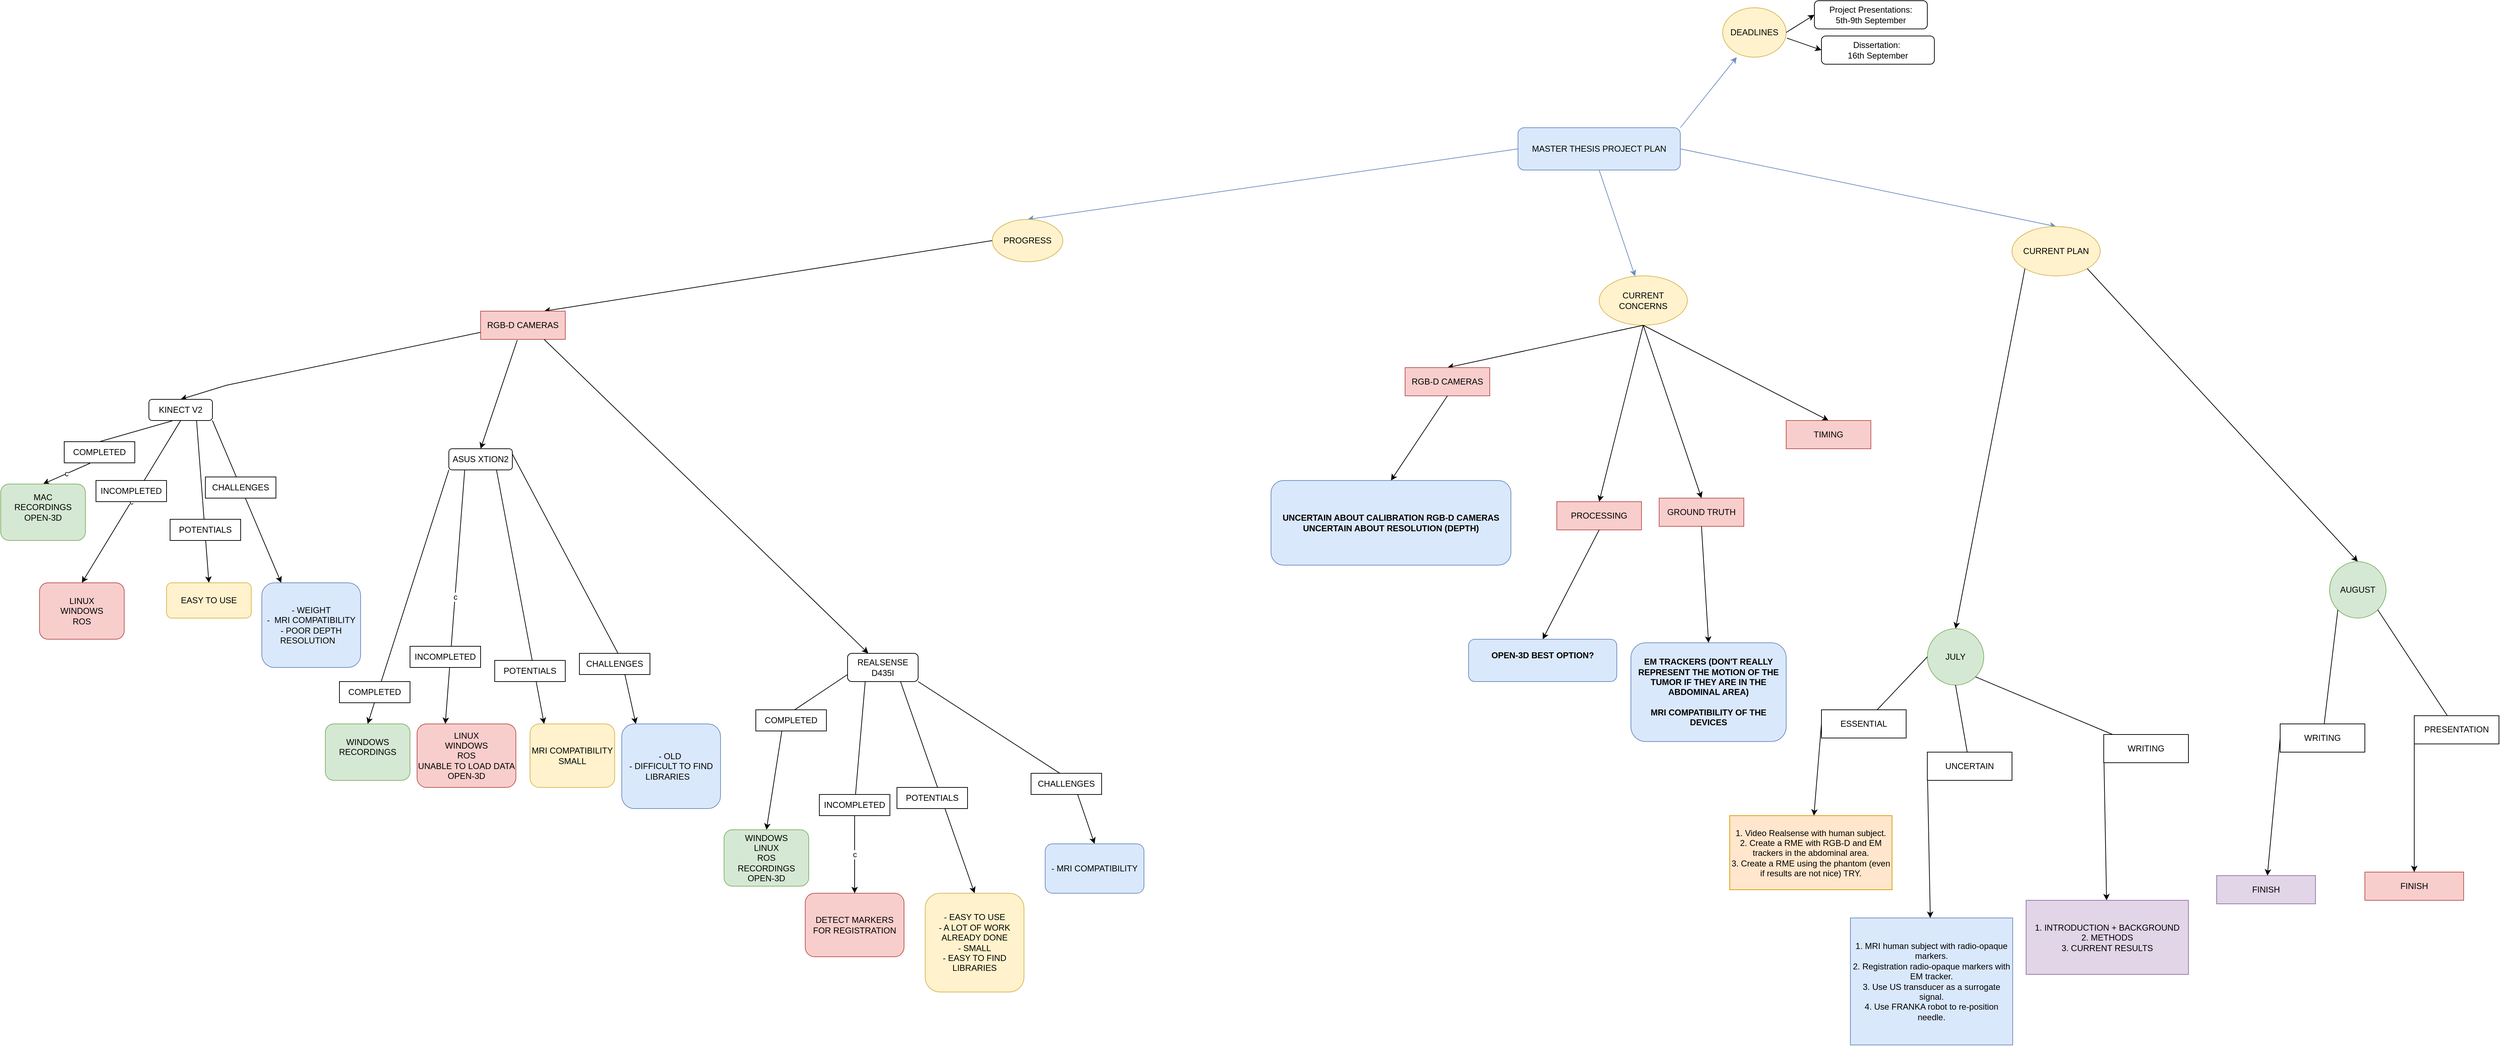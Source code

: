 <mxfile version="20.0.3" type="github">
  <diagram id="NCBCqhnwfKcaChnLQBFx" name="Page-1">
    <mxGraphModel dx="4516" dy="1242" grid="1" gridSize="10" guides="1" tooltips="1" connect="1" arrows="1" fold="1" page="1" pageScale="1" pageWidth="850" pageHeight="1100" math="0" shadow="0">
      <root>
        <mxCell id="0" />
        <mxCell id="1" parent="0" />
        <mxCell id="IZ_zaxyvElUjHVXCHyB7-1" value="MASTER THESIS PROJECT PLAN" style="rounded=1;whiteSpace=wrap;html=1;fillColor=#dae8fc;strokeColor=#6c8ebf;" parent="1" vertex="1">
          <mxGeometry x="250" y="190" width="230" height="60" as="geometry" />
        </mxCell>
        <mxCell id="IZ_zaxyvElUjHVXCHyB7-2" value="" style="endArrow=classic;html=1;rounded=0;fillColor=#dae8fc;strokeColor=#6c8ebf;" parent="1" edge="1">
          <mxGeometry width="50" height="50" relative="1" as="geometry">
            <mxPoint x="480" y="190" as="sourcePoint" />
            <mxPoint x="560" y="90" as="targetPoint" />
          </mxGeometry>
        </mxCell>
        <mxCell id="IZ_zaxyvElUjHVXCHyB7-4" value="DEADLINES" style="ellipse;whiteSpace=wrap;html=1;fillColor=#fff2cc;strokeColor=#d6b656;" parent="1" vertex="1">
          <mxGeometry x="540" y="20" width="90" height="70" as="geometry" />
        </mxCell>
        <mxCell id="IZ_zaxyvElUjHVXCHyB7-5" value="Project Presentations:&lt;br&gt;5th-9th September" style="rounded=1;whiteSpace=wrap;html=1;" parent="1" vertex="1">
          <mxGeometry x="670" y="10" width="160" height="40" as="geometry" />
        </mxCell>
        <mxCell id="IZ_zaxyvElUjHVXCHyB7-6" value="" style="endArrow=classic;html=1;rounded=0;exitX=1;exitY=0.5;exitDx=0;exitDy=0;entryX=0;entryY=0.5;entryDx=0;entryDy=0;" parent="1" source="IZ_zaxyvElUjHVXCHyB7-4" target="IZ_zaxyvElUjHVXCHyB7-5" edge="1">
          <mxGeometry width="50" height="50" relative="1" as="geometry">
            <mxPoint x="440" y="110" as="sourcePoint" />
            <mxPoint x="510" y="110" as="targetPoint" />
            <Array as="points" />
          </mxGeometry>
        </mxCell>
        <mxCell id="IZ_zaxyvElUjHVXCHyB7-7" value="" style="endArrow=classic;html=1;rounded=0;exitX=1.011;exitY=0.614;exitDx=0;exitDy=0;exitPerimeter=0;" parent="1" source="IZ_zaxyvElUjHVXCHyB7-4" edge="1">
          <mxGeometry width="50" height="50" relative="1" as="geometry">
            <mxPoint x="640" y="65" as="sourcePoint" />
            <mxPoint x="680" y="80" as="targetPoint" />
            <Array as="points" />
          </mxGeometry>
        </mxCell>
        <mxCell id="IZ_zaxyvElUjHVXCHyB7-8" value="Dissertation:&amp;nbsp;&lt;br&gt;16th September" style="rounded=1;whiteSpace=wrap;html=1;" parent="1" vertex="1">
          <mxGeometry x="680" y="60" width="160" height="40" as="geometry" />
        </mxCell>
        <mxCell id="IZ_zaxyvElUjHVXCHyB7-9" value="" style="endArrow=classic;html=1;rounded=0;fillColor=#dae8fc;strokeColor=#6c8ebf;exitX=0;exitY=0.5;exitDx=0;exitDy=0;entryX=0.5;entryY=0;entryDx=0;entryDy=0;" parent="1" source="IZ_zaxyvElUjHVXCHyB7-1" target="IZ_zaxyvElUjHVXCHyB7-10" edge="1">
          <mxGeometry width="50" height="50" relative="1" as="geometry">
            <mxPoint x="490" y="200" as="sourcePoint" />
            <mxPoint x="130" y="300" as="targetPoint" />
          </mxGeometry>
        </mxCell>
        <mxCell id="IZ_zaxyvElUjHVXCHyB7-10" value="PROGRESS" style="ellipse;whiteSpace=wrap;html=1;fillColor=#fff2cc;strokeColor=#d6b656;" parent="1" vertex="1">
          <mxGeometry x="-495" y="320" width="100" height="60" as="geometry" />
        </mxCell>
        <mxCell id="IZ_zaxyvElUjHVXCHyB7-11" value="" style="endArrow=classic;html=1;rounded=0;exitX=0;exitY=0.5;exitDx=0;exitDy=0;entryX=0.75;entryY=0;entryDx=0;entryDy=0;" parent="1" source="IZ_zaxyvElUjHVXCHyB7-10" target="IZ_zaxyvElUjHVXCHyB7-16" edge="1">
          <mxGeometry width="50" height="50" relative="1" as="geometry">
            <mxPoint x="-405" y="390" as="sourcePoint" />
            <mxPoint x="-455" y="420" as="targetPoint" />
          </mxGeometry>
        </mxCell>
        <mxCell id="IZ_zaxyvElUjHVXCHyB7-16" value="RGB-D CAMERAS" style="rounded=0;whiteSpace=wrap;html=1;fillColor=#f8cecc;strokeColor=#b85450;" parent="1" vertex="1">
          <mxGeometry x="-1220" y="450" width="120" height="40" as="geometry" />
        </mxCell>
        <mxCell id="IZ_zaxyvElUjHVXCHyB7-17" value="" style="endArrow=classic;html=1;rounded=0;exitX=0;exitY=0.75;exitDx=0;exitDy=0;entryX=0.5;entryY=0;entryDx=0;entryDy=0;exitPerimeter=0;" parent="1" source="IZ_zaxyvElUjHVXCHyB7-16" target="IZ_zaxyvElUjHVXCHyB7-18" edge="1">
          <mxGeometry width="50" height="50" relative="1" as="geometry">
            <mxPoint x="-1220" y="477.5" as="sourcePoint" />
            <mxPoint x="-1395" y="552.5" as="targetPoint" />
            <Array as="points">
              <mxPoint x="-1580" y="555" />
            </Array>
          </mxGeometry>
        </mxCell>
        <mxCell id="IZ_zaxyvElUjHVXCHyB7-18" value="KINECT V2" style="rounded=1;whiteSpace=wrap;html=1;" parent="1" vertex="1">
          <mxGeometry x="-1690" y="575" width="90" height="30" as="geometry" />
        </mxCell>
        <mxCell id="IZ_zaxyvElUjHVXCHyB7-19" value="" style="endArrow=classic;html=1;rounded=0;exitX=0.433;exitY=1.025;exitDx=0;exitDy=0;exitPerimeter=0;entryX=0.5;entryY=0;entryDx=0;entryDy=0;" parent="1" source="IZ_zaxyvElUjHVXCHyB7-16" target="IZ_zaxyvElUjHVXCHyB7-21" edge="1">
          <mxGeometry width="50" height="50" relative="1" as="geometry">
            <mxPoint x="-1180" y="505" as="sourcePoint" />
            <mxPoint x="-1170" y="605" as="targetPoint" />
          </mxGeometry>
        </mxCell>
        <mxCell id="IZ_zaxyvElUjHVXCHyB7-21" value="ASUS XTION2" style="rounded=1;whiteSpace=wrap;html=1;" parent="1" vertex="1">
          <mxGeometry x="-1265" y="645" width="90" height="30" as="geometry" />
        </mxCell>
        <mxCell id="IZ_zaxyvElUjHVXCHyB7-22" value="" style="endArrow=classic;html=1;rounded=0;exitX=0.75;exitY=1;exitDx=0;exitDy=0;" parent="1" source="IZ_zaxyvElUjHVXCHyB7-16" target="IZ_zaxyvElUjHVXCHyB7-23" edge="1">
          <mxGeometry width="50" height="50" relative="1" as="geometry">
            <mxPoint x="-1040" y="505" as="sourcePoint" />
            <mxPoint x="-1040" y="605" as="targetPoint" />
          </mxGeometry>
        </mxCell>
        <mxCell id="IZ_zaxyvElUjHVXCHyB7-23" value="REALSENSE&lt;br&gt;D435I" style="rounded=1;whiteSpace=wrap;html=1;" parent="1" vertex="1">
          <mxGeometry x="-700" y="935" width="100" height="40" as="geometry" />
        </mxCell>
        <mxCell id="IZ_zaxyvElUjHVXCHyB7-24" value="c" style="endArrow=classic;html=1;rounded=0;exitX=0.367;exitY=1.017;exitDx=0;exitDy=0;exitPerimeter=0;entryX=0.5;entryY=0;entryDx=0;entryDy=0;startArrow=none;" parent="1" source="IZ_zaxyvElUjHVXCHyB7-36" target="IZ_zaxyvElUjHVXCHyB7-25" edge="1">
          <mxGeometry width="50" height="50" relative="1" as="geometry">
            <mxPoint x="-320" y="570" as="sourcePoint" />
            <mxPoint x="-320" y="630" as="targetPoint" />
          </mxGeometry>
        </mxCell>
        <mxCell id="IZ_zaxyvElUjHVXCHyB7-25" value="MAC&lt;br&gt;RECORDINGS&lt;br&gt;OPEN-3D&lt;br&gt;&amp;nbsp;" style="rounded=1;whiteSpace=wrap;html=1;align=center;fillColor=#d5e8d4;strokeColor=#82b366;" parent="1" vertex="1">
          <mxGeometry x="-1900" y="695" width="120" height="80" as="geometry" />
        </mxCell>
        <mxCell id="IZ_zaxyvElUjHVXCHyB7-27" value="" style="endArrow=classic;html=1;rounded=0;exitX=0;exitY=1;exitDx=0;exitDy=0;entryX=0.5;entryY=0;entryDx=0;entryDy=0;" parent="1" source="IZ_zaxyvElUjHVXCHyB7-21" target="IZ_zaxyvElUjHVXCHyB7-28" edge="1">
          <mxGeometry width="50" height="50" relative="1" as="geometry">
            <mxPoint x="-1250" y="720" as="sourcePoint" />
            <mxPoint x="-1250" y="780" as="targetPoint" />
          </mxGeometry>
        </mxCell>
        <mxCell id="IZ_zaxyvElUjHVXCHyB7-28" value="WINDOWS&lt;br&gt;RECORDINGS&lt;br&gt;&amp;nbsp;" style="rounded=1;whiteSpace=wrap;html=1;align=center;fillColor=#d5e8d4;strokeColor=#82b366;" parent="1" vertex="1">
          <mxGeometry x="-1440" y="1035" width="120" height="80" as="geometry" />
        </mxCell>
        <mxCell id="IZ_zaxyvElUjHVXCHyB7-31" value="WINDOWS&lt;br&gt;LINUX&lt;br&gt;ROS&lt;br&gt;RECORDINGS&lt;br&gt;OPEN-3D" style="rounded=1;whiteSpace=wrap;html=1;align=center;fillColor=#d5e8d4;strokeColor=#82b366;" parent="1" vertex="1">
          <mxGeometry x="-875" y="1185" width="120" height="80" as="geometry" />
        </mxCell>
        <mxCell id="IZ_zaxyvElUjHVXCHyB7-32" value="" style="endArrow=classic;html=1;rounded=0;exitX=0;exitY=0.75;exitDx=0;exitDy=0;entryX=0.5;entryY=0;entryDx=0;entryDy=0;" parent="1" source="IZ_zaxyvElUjHVXCHyB7-23" target="IZ_zaxyvElUjHVXCHyB7-31" edge="1">
          <mxGeometry width="50" height="50" relative="1" as="geometry">
            <mxPoint x="-720" y="975" as="sourcePoint" />
            <mxPoint x="-720" y="1035" as="targetPoint" />
            <Array as="points">
              <mxPoint x="-790" y="1025" />
            </Array>
          </mxGeometry>
        </mxCell>
        <mxCell id="IZ_zaxyvElUjHVXCHyB7-33" value="c" style="endArrow=classic;html=1;rounded=0;exitX=0.5;exitY=1;exitDx=0;exitDy=0;entryX=0.5;entryY=0;entryDx=0;entryDy=0;" parent="1" source="IZ_zaxyvElUjHVXCHyB7-18" target="IZ_zaxyvElUjHVXCHyB7-34" edge="1">
          <mxGeometry width="50" height="50" relative="1" as="geometry">
            <mxPoint x="-1351.97" y="622.5" as="sourcePoint" />
            <mxPoint x="-1770" y="825" as="targetPoint" />
          </mxGeometry>
        </mxCell>
        <mxCell id="IZ_zaxyvElUjHVXCHyB7-34" value="LINUX&lt;br&gt;WINDOWS&lt;br&gt;ROS" style="rounded=1;whiteSpace=wrap;html=1;align=center;fillColor=#f8cecc;strokeColor=#b85450;" parent="1" vertex="1">
          <mxGeometry x="-1845" y="835" width="120" height="80" as="geometry" />
        </mxCell>
        <mxCell id="IZ_zaxyvElUjHVXCHyB7-37" value="INCOMPLETED" style="rounded=0;whiteSpace=wrap;html=1;" parent="1" vertex="1">
          <mxGeometry x="-1765" y="690" width="100" height="30" as="geometry" />
        </mxCell>
        <mxCell id="IZ_zaxyvElUjHVXCHyB7-38" value="" style="endArrow=classic;html=1;rounded=0;exitX=0.75;exitY=1;exitDx=0;exitDy=0;entryX=0.5;entryY=0;entryDx=0;entryDy=0;" parent="1" source="IZ_zaxyvElUjHVXCHyB7-18" target="IZ_zaxyvElUjHVXCHyB7-39" edge="1">
          <mxGeometry width="50" height="50" relative="1" as="geometry">
            <mxPoint x="-1470" y="622.5" as="sourcePoint" />
            <mxPoint x="-1440" y="745" as="targetPoint" />
          </mxGeometry>
        </mxCell>
        <mxCell id="IZ_zaxyvElUjHVXCHyB7-39" value="EASY TO USE" style="rounded=1;whiteSpace=wrap;html=1;align=center;fillColor=#fff2cc;strokeColor=#d6b656;" parent="1" vertex="1">
          <mxGeometry x="-1665" y="835" width="120" height="50" as="geometry" />
        </mxCell>
        <mxCell id="IZ_zaxyvElUjHVXCHyB7-40" value="POTENTIALS" style="rounded=0;whiteSpace=wrap;html=1;" parent="1" vertex="1">
          <mxGeometry x="-1660" y="745" width="100" height="30" as="geometry" />
        </mxCell>
        <mxCell id="IZ_zaxyvElUjHVXCHyB7-36" value="COMPLETED" style="rounded=0;whiteSpace=wrap;html=1;" parent="1" vertex="1">
          <mxGeometry x="-1810" y="635" width="100" height="30" as="geometry" />
        </mxCell>
        <mxCell id="IZ_zaxyvElUjHVXCHyB7-41" value="" style="endArrow=none;html=1;rounded=0;exitX=0.367;exitY=1.017;exitDx=0;exitDy=0;exitPerimeter=0;entryX=0.5;entryY=0;entryDx=0;entryDy=0;" parent="1" source="IZ_zaxyvElUjHVXCHyB7-18" target="IZ_zaxyvElUjHVXCHyB7-36" edge="1">
          <mxGeometry width="50" height="50" relative="1" as="geometry">
            <mxPoint x="-1121.97" y="575.51" as="sourcePoint" />
            <mxPoint x="-1305" y="665" as="targetPoint" />
          </mxGeometry>
        </mxCell>
        <mxCell id="IZ_zaxyvElUjHVXCHyB7-42" value="" style="endArrow=classic;html=1;rounded=0;entryX=0.5;entryY=0;entryDx=0;entryDy=0;exitX=1;exitY=1;exitDx=0;exitDy=0;" parent="1" source="IZ_zaxyvElUjHVXCHyB7-18" edge="1">
          <mxGeometry width="50" height="50" relative="1" as="geometry">
            <mxPoint x="-1520" y="605" as="sourcePoint" />
            <mxPoint x="-1502.5" y="835" as="targetPoint" />
          </mxGeometry>
        </mxCell>
        <mxCell id="IZ_zaxyvElUjHVXCHyB7-43" value="CHALLENGES" style="rounded=0;whiteSpace=wrap;html=1;" parent="1" vertex="1">
          <mxGeometry x="-1610" y="685" width="100" height="30" as="geometry" />
        </mxCell>
        <mxCell id="IZ_zaxyvElUjHVXCHyB7-44" value="- WEIGHT&lt;br&gt;-&amp;nbsp; MRI COMPATIBILITY&lt;br&gt;- POOR DEPTH RESOLUTION&amp;nbsp; &amp;nbsp;" style="rounded=1;whiteSpace=wrap;html=1;align=center;fillColor=#dae8fc;strokeColor=#6c8ebf;" parent="1" vertex="1">
          <mxGeometry x="-1530" y="835" width="140" height="120" as="geometry" />
        </mxCell>
        <mxCell id="IZ_zaxyvElUjHVXCHyB7-45" value="COMPLETED" style="rounded=0;whiteSpace=wrap;html=1;" parent="1" vertex="1">
          <mxGeometry x="-1420" y="975" width="100" height="30" as="geometry" />
        </mxCell>
        <mxCell id="IZ_zaxyvElUjHVXCHyB7-46" value="c" style="endArrow=classic;html=1;rounded=0;exitX=0.25;exitY=1;exitDx=0;exitDy=0;" parent="1" source="IZ_zaxyvElUjHVXCHyB7-21" edge="1">
          <mxGeometry width="50" height="50" relative="1" as="geometry">
            <mxPoint x="-1282.5" y="855" as="sourcePoint" />
            <mxPoint x="-1270" y="1035" as="targetPoint" />
          </mxGeometry>
        </mxCell>
        <mxCell id="IZ_zaxyvElUjHVXCHyB7-47" value="INCOMPLETED" style="rounded=0;whiteSpace=wrap;html=1;" parent="1" vertex="1">
          <mxGeometry x="-1320" y="925" width="100" height="30" as="geometry" />
        </mxCell>
        <mxCell id="IZ_zaxyvElUjHVXCHyB7-48" value="LINUX&lt;br&gt;WINDOWS&lt;br&gt;ROS&lt;br&gt;UNABLE TO LOAD DATA&lt;br&gt;OPEN-3D" style="rounded=1;whiteSpace=wrap;html=1;align=center;fillColor=#f8cecc;strokeColor=#b85450;" parent="1" vertex="1">
          <mxGeometry x="-1310" y="1035" width="140" height="90" as="geometry" />
        </mxCell>
        <mxCell id="IZ_zaxyvElUjHVXCHyB7-49" value="" style="endArrow=classic;html=1;rounded=0;exitX=0.75;exitY=1;exitDx=0;exitDy=0;" parent="1" source="IZ_zaxyvElUjHVXCHyB7-21" edge="1">
          <mxGeometry width="50" height="50" relative="1" as="geometry">
            <mxPoint x="-1240" y="865" as="sourcePoint" />
            <mxPoint x="-1130" y="1035" as="targetPoint" />
          </mxGeometry>
        </mxCell>
        <mxCell id="IZ_zaxyvElUjHVXCHyB7-50" value="POTENTIALS" style="rounded=0;whiteSpace=wrap;html=1;" parent="1" vertex="1">
          <mxGeometry x="-1200" y="945" width="100" height="30" as="geometry" />
        </mxCell>
        <mxCell id="IZ_zaxyvElUjHVXCHyB7-51" value="MRI COMPATIBILITY&lt;br&gt;SMALL" style="rounded=1;whiteSpace=wrap;html=1;align=center;fillColor=#fff2cc;strokeColor=#d6b656;" parent="1" vertex="1">
          <mxGeometry x="-1150" y="1035" width="120" height="90" as="geometry" />
        </mxCell>
        <mxCell id="IZ_zaxyvElUjHVXCHyB7-52" value="" style="endArrow=classic;html=1;rounded=0;exitX=1;exitY=0.25;exitDx=0;exitDy=0;" parent="1" source="IZ_zaxyvElUjHVXCHyB7-21" edge="1">
          <mxGeometry width="50" height="50" relative="1" as="geometry">
            <mxPoint x="-1100" y="825" as="sourcePoint" />
            <mxPoint x="-1000" y="1035" as="targetPoint" />
            <Array as="points">
              <mxPoint x="-1020" y="945" />
            </Array>
          </mxGeometry>
        </mxCell>
        <mxCell id="IZ_zaxyvElUjHVXCHyB7-53" value="- OLD&amp;nbsp;&lt;br&gt;- DIFFICULT TO FIND LIBRARIES&amp;nbsp; &amp;nbsp;" style="rounded=1;whiteSpace=wrap;html=1;align=center;fillColor=#dae8fc;strokeColor=#6c8ebf;" parent="1" vertex="1">
          <mxGeometry x="-1020" y="1035" width="140" height="120" as="geometry" />
        </mxCell>
        <mxCell id="IZ_zaxyvElUjHVXCHyB7-54" value="CHALLENGES" style="rounded=0;whiteSpace=wrap;html=1;" parent="1" vertex="1">
          <mxGeometry x="-1080" y="935" width="100" height="30" as="geometry" />
        </mxCell>
        <mxCell id="IZ_zaxyvElUjHVXCHyB7-56" value="COMPLETED" style="rounded=0;whiteSpace=wrap;html=1;" parent="1" vertex="1">
          <mxGeometry x="-830" y="1015" width="100" height="30" as="geometry" />
        </mxCell>
        <mxCell id="IZ_zaxyvElUjHVXCHyB7-57" value="c" style="endArrow=classic;html=1;rounded=0;exitX=0.5;exitY=1;exitDx=0;exitDy=0;startArrow=none;" parent="1" source="IZ_zaxyvElUjHVXCHyB7-59" target="IZ_zaxyvElUjHVXCHyB7-58" edge="1">
          <mxGeometry width="50" height="50" relative="1" as="geometry">
            <mxPoint x="25" y="940" as="sourcePoint" />
            <mxPoint x="25" y="1130" as="targetPoint" />
          </mxGeometry>
        </mxCell>
        <mxCell id="IZ_zaxyvElUjHVXCHyB7-58" value="DETECT MARKERS FOR REGISTRATION" style="rounded=1;whiteSpace=wrap;html=1;align=center;fillColor=#f8cecc;strokeColor=#b85450;" parent="1" vertex="1">
          <mxGeometry x="-760" y="1275" width="140" height="90" as="geometry" />
        </mxCell>
        <mxCell id="IZ_zaxyvElUjHVXCHyB7-59" value="INCOMPLETED" style="rounded=0;whiteSpace=wrap;html=1;" parent="1" vertex="1">
          <mxGeometry x="-740" y="1135" width="100" height="30" as="geometry" />
        </mxCell>
        <mxCell id="IZ_zaxyvElUjHVXCHyB7-60" value="" style="endArrow=none;html=1;rounded=0;exitX=0.25;exitY=1;exitDx=0;exitDy=0;" parent="1" source="IZ_zaxyvElUjHVXCHyB7-23" target="IZ_zaxyvElUjHVXCHyB7-59" edge="1">
          <mxGeometry width="50" height="50" relative="1" as="geometry">
            <mxPoint x="-145" y="945" as="sourcePoint" />
            <mxPoint x="-153.696" y="1245" as="targetPoint" />
          </mxGeometry>
        </mxCell>
        <mxCell id="IZ_zaxyvElUjHVXCHyB7-61" value="" style="endArrow=classic;html=1;rounded=0;exitX=0.75;exitY=1;exitDx=0;exitDy=0;entryX=0.5;entryY=0;entryDx=0;entryDy=0;" parent="1" source="IZ_zaxyvElUjHVXCHyB7-23" target="IZ_zaxyvElUjHVXCHyB7-62" edge="1">
          <mxGeometry width="50" height="50" relative="1" as="geometry">
            <mxPoint x="-650" y="1005" as="sourcePoint" />
            <mxPoint x="-540" y="1265" as="targetPoint" />
          </mxGeometry>
        </mxCell>
        <mxCell id="IZ_zaxyvElUjHVXCHyB7-62" value="- EASY TO USE&lt;br&gt;- A LOT OF WORK ALREADY DONE&lt;br&gt;- SMALL&lt;br&gt;- EASY TO FIND LIBRARIES" style="rounded=1;whiteSpace=wrap;html=1;align=center;fillColor=#fff2cc;strokeColor=#d6b656;" parent="1" vertex="1">
          <mxGeometry x="-590" y="1275" width="140" height="140" as="geometry" />
        </mxCell>
        <mxCell id="IZ_zaxyvElUjHVXCHyB7-63" value="POTENTIALS" style="rounded=0;whiteSpace=wrap;html=1;" parent="1" vertex="1">
          <mxGeometry x="-630" y="1125" width="100" height="30" as="geometry" />
        </mxCell>
        <mxCell id="IZ_zaxyvElUjHVXCHyB7-64" value="" style="endArrow=classic;html=1;rounded=0;exitX=1;exitY=1;exitDx=0;exitDy=0;entryX=0.5;entryY=0;entryDx=0;entryDy=0;" parent="1" source="IZ_zaxyvElUjHVXCHyB7-23" target="IZ_zaxyvElUjHVXCHyB7-66" edge="1">
          <mxGeometry width="50" height="50" relative="1" as="geometry">
            <mxPoint x="-580" y="1005" as="sourcePoint" />
            <mxPoint x="-360" y="1207.5" as="targetPoint" />
            <Array as="points">
              <mxPoint x="-380" y="1117.5" />
            </Array>
          </mxGeometry>
        </mxCell>
        <mxCell id="IZ_zaxyvElUjHVXCHyB7-65" value="CHALLENGES" style="rounded=0;whiteSpace=wrap;html=1;" parent="1" vertex="1">
          <mxGeometry x="-440" y="1105" width="100" height="30" as="geometry" />
        </mxCell>
        <mxCell id="IZ_zaxyvElUjHVXCHyB7-66" value="- MRI COMPATIBILITY" style="rounded=1;whiteSpace=wrap;html=1;align=center;fillColor=#dae8fc;strokeColor=#6c8ebf;" parent="1" vertex="1">
          <mxGeometry x="-420" y="1205" width="140" height="70" as="geometry" />
        </mxCell>
        <mxCell id="IZ_zaxyvElUjHVXCHyB7-67" value="" style="endArrow=classic;html=1;rounded=0;fillColor=#dae8fc;strokeColor=#6c8ebf;exitX=0.5;exitY=1;exitDx=0;exitDy=0;" parent="1" source="IZ_zaxyvElUjHVXCHyB7-1" target="IZ_zaxyvElUjHVXCHyB7-68" edge="1">
          <mxGeometry width="50" height="50" relative="1" as="geometry">
            <mxPoint x="680" y="310" as="sourcePoint" />
            <mxPoint x="400" y="380" as="targetPoint" />
          </mxGeometry>
        </mxCell>
        <mxCell id="IZ_zaxyvElUjHVXCHyB7-68" value="CURRENT CONCERNS" style="ellipse;whiteSpace=wrap;html=1;fillColor=#fff2cc;strokeColor=#d6b656;" parent="1" vertex="1">
          <mxGeometry x="365" y="400" width="125" height="70" as="geometry" />
        </mxCell>
        <mxCell id="IZ_zaxyvElUjHVXCHyB7-69" value="" style="endArrow=classic;html=1;rounded=0;exitX=0.5;exitY=1;exitDx=0;exitDy=0;entryX=0.5;entryY=0;entryDx=0;entryDy=0;" parent="1" source="IZ_zaxyvElUjHVXCHyB7-68" target="IZ_zaxyvElUjHVXCHyB7-70" edge="1">
          <mxGeometry width="50" height="50" relative="1" as="geometry">
            <mxPoint x="420" y="780" as="sourcePoint" />
            <mxPoint x="320" y="540" as="targetPoint" />
          </mxGeometry>
        </mxCell>
        <mxCell id="IZ_zaxyvElUjHVXCHyB7-70" value="RGB-D CAMERAS" style="rounded=0;whiteSpace=wrap;html=1;fillColor=#f8cecc;strokeColor=#b85450;" parent="1" vertex="1">
          <mxGeometry x="90" y="530" width="120" height="40" as="geometry" />
        </mxCell>
        <mxCell id="IZ_zaxyvElUjHVXCHyB7-71" value="" style="endArrow=classic;html=1;rounded=0;exitX=0.5;exitY=1;exitDx=0;exitDy=0;entryX=0.5;entryY=0;entryDx=0;entryDy=0;" parent="1" source="IZ_zaxyvElUjHVXCHyB7-70" target="IZ_zaxyvElUjHVXCHyB7-72" edge="1">
          <mxGeometry width="50" height="50" relative="1" as="geometry">
            <mxPoint x="420" y="780" as="sourcePoint" />
            <mxPoint x="280" y="670" as="targetPoint" />
          </mxGeometry>
        </mxCell>
        <mxCell id="IZ_zaxyvElUjHVXCHyB7-72" value="&lt;b&gt;UNCERTAIN ABOUT CALIBRATION RGB-D CAMERAS&lt;br&gt;UNCERTAIN ABOUT RESOLUTION (DEPTH)&lt;/b&gt;" style="rounded=1;whiteSpace=wrap;html=1;align=center;fillColor=#dae8fc;strokeColor=#6c8ebf;" parent="1" vertex="1">
          <mxGeometry x="-100" y="690" width="340" height="120" as="geometry" />
        </mxCell>
        <mxCell id="IZ_zaxyvElUjHVXCHyB7-73" value="" style="endArrow=classic;html=1;rounded=0;exitX=0.5;exitY=1;exitDx=0;exitDy=0;entryX=0.5;entryY=0;entryDx=0;entryDy=0;" parent="1" source="IZ_zaxyvElUjHVXCHyB7-68" target="IZ_zaxyvElUjHVXCHyB7-74" edge="1">
          <mxGeometry width="50" height="50" relative="1" as="geometry">
            <mxPoint x="437.5" y="480" as="sourcePoint" />
            <mxPoint x="510" y="540" as="targetPoint" />
          </mxGeometry>
        </mxCell>
        <mxCell id="IZ_zaxyvElUjHVXCHyB7-74" value="PROCESSING" style="rounded=0;whiteSpace=wrap;html=1;fillColor=#f8cecc;strokeColor=#b85450;" parent="1" vertex="1">
          <mxGeometry x="305" y="720" width="120" height="40" as="geometry" />
        </mxCell>
        <mxCell id="IZ_zaxyvElUjHVXCHyB7-75" value="" style="endArrow=classic;html=1;rounded=0;exitX=0.5;exitY=1;exitDx=0;exitDy=0;entryX=0.5;entryY=0;entryDx=0;entryDy=0;" parent="1" source="IZ_zaxyvElUjHVXCHyB7-74" target="IZ_zaxyvElUjHVXCHyB7-76" edge="1">
          <mxGeometry width="50" height="50" relative="1" as="geometry">
            <mxPoint x="290" y="620" as="sourcePoint" />
            <mxPoint x="520" y="750" as="targetPoint" />
            <Array as="points" />
          </mxGeometry>
        </mxCell>
        <mxCell id="IZ_zaxyvElUjHVXCHyB7-76" value="&lt;b&gt;OPEN-3D BEST OPTION?&lt;br&gt;&lt;br&gt;&lt;/b&gt;" style="rounded=1;whiteSpace=wrap;html=1;align=center;fillColor=#dae8fc;strokeColor=#6c8ebf;" parent="1" vertex="1">
          <mxGeometry x="180" y="915" width="210" height="60" as="geometry" />
        </mxCell>
        <mxCell id="IZ_zaxyvElUjHVXCHyB7-80" value="" style="endArrow=classic;html=1;rounded=0;fillColor=#dae8fc;strokeColor=#6c8ebf;exitX=1;exitY=0.5;exitDx=0;exitDy=0;entryX=0.5;entryY=0;entryDx=0;entryDy=0;" parent="1" source="IZ_zaxyvElUjHVXCHyB7-1" target="IZ_zaxyvElUjHVXCHyB7-81" edge="1">
          <mxGeometry width="50" height="50" relative="1" as="geometry">
            <mxPoint x="870" y="249.4" as="sourcePoint" />
            <mxPoint x="920.972" y="400.001" as="targetPoint" />
          </mxGeometry>
        </mxCell>
        <mxCell id="IZ_zaxyvElUjHVXCHyB7-81" value="CURRENT PLAN" style="ellipse;whiteSpace=wrap;html=1;fillColor=#fff2cc;strokeColor=#d6b656;" parent="1" vertex="1">
          <mxGeometry x="950" y="330" width="125" height="70" as="geometry" />
        </mxCell>
        <mxCell id="IZ_zaxyvElUjHVXCHyB7-82" value="" style="endArrow=classic;html=1;rounded=0;exitX=0;exitY=1;exitDx=0;exitDy=0;entryX=0.5;entryY=0;entryDx=0;entryDy=0;" parent="1" source="IZ_zaxyvElUjHVXCHyB7-81" target="IZ_zaxyvElUjHVXCHyB7-83" edge="1">
          <mxGeometry width="50" height="50" relative="1" as="geometry">
            <mxPoint x="1099.996" y="339.998" as="sourcePoint" />
            <mxPoint x="940" y="520" as="targetPoint" />
          </mxGeometry>
        </mxCell>
        <mxCell id="IZ_zaxyvElUjHVXCHyB7-83" value="JULY" style="ellipse;whiteSpace=wrap;html=1;aspect=fixed;fillColor=#d5e8d4;strokeColor=#82b366;" parent="1" vertex="1">
          <mxGeometry x="830" y="900" width="80" height="80" as="geometry" />
        </mxCell>
        <mxCell id="IZ_zaxyvElUjHVXCHyB7-84" value="" style="endArrow=classic;html=1;rounded=0;exitX=0;exitY=0.5;exitDx=0;exitDy=0;startArrow=none;" parent="1" source="IZ_zaxyvElUjHVXCHyB7-87" target="IZ_zaxyvElUjHVXCHyB7-85" edge="1">
          <mxGeometry width="50" height="50" relative="1" as="geometry">
            <mxPoint x="940" y="510" as="sourcePoint" />
            <mxPoint x="900" y="650" as="targetPoint" />
          </mxGeometry>
        </mxCell>
        <mxCell id="IZ_zaxyvElUjHVXCHyB7-85" value="1. Video Realsense with human subject.&lt;br&gt;2. Create a RME with RGB-D and EM trackers in the abdominal area.&lt;br&gt;3. Create a RME using the phantom (even if results are not nice) TRY." style="rounded=0;whiteSpace=wrap;html=1;fillColor=#ffe6cc;strokeColor=#d79b00;" parent="1" vertex="1">
          <mxGeometry x="550" y="1165" width="230" height="105" as="geometry" />
        </mxCell>
        <mxCell id="IZ_zaxyvElUjHVXCHyB7-87" value="ESSENTIAL" style="rounded=0;whiteSpace=wrap;html=1;" parent="1" vertex="1">
          <mxGeometry x="680" y="1015" width="120" height="40" as="geometry" />
        </mxCell>
        <mxCell id="IZ_zaxyvElUjHVXCHyB7-88" value="" style="endArrow=none;html=1;rounded=0;exitX=0;exitY=0.5;exitDx=0;exitDy=0;" parent="1" source="IZ_zaxyvElUjHVXCHyB7-83" target="IZ_zaxyvElUjHVXCHyB7-87" edge="1">
          <mxGeometry width="50" height="50" relative="1" as="geometry">
            <mxPoint x="830" y="940" as="sourcePoint" />
            <mxPoint x="689.346" y="1155" as="targetPoint" />
          </mxGeometry>
        </mxCell>
        <mxCell id="IZ_zaxyvElUjHVXCHyB7-89" value="" style="endArrow=none;html=1;rounded=0;exitX=0.5;exitY=1;exitDx=0;exitDy=0;" parent="1" source="IZ_zaxyvElUjHVXCHyB7-83" target="IZ_zaxyvElUjHVXCHyB7-93" edge="1">
          <mxGeometry width="50" height="50" relative="1" as="geometry">
            <mxPoint x="1041.05" y="1015" as="sourcePoint" />
            <mxPoint x="870" y="1090" as="targetPoint" />
          </mxGeometry>
        </mxCell>
        <mxCell id="IZ_zaxyvElUjHVXCHyB7-91" value="" style="endArrow=classic;html=1;rounded=0;exitX=0;exitY=0.5;exitDx=0;exitDy=0;startArrow=none;" parent="1" source="IZ_zaxyvElUjHVXCHyB7-93" target="IZ_zaxyvElUjHVXCHyB7-92" edge="1">
          <mxGeometry width="50" height="50" relative="1" as="geometry">
            <mxPoint x="1100" y="585" as="sourcePoint" />
            <mxPoint x="1060" y="725" as="targetPoint" />
          </mxGeometry>
        </mxCell>
        <mxCell id="IZ_zaxyvElUjHVXCHyB7-92" value="1. MRI human subject with radio-opaque markers.&lt;br&gt;2. Registration radio-opaque markers with EM tracker.&lt;br&gt;3. Use US transducer as a surrogate signal.&lt;br&gt;4. Use FRANKA robot to re-position needle." style="rounded=0;whiteSpace=wrap;html=1;fillColor=#dae8fc;strokeColor=#6c8ebf;" parent="1" vertex="1">
          <mxGeometry x="721" y="1310" width="230" height="180" as="geometry" />
        </mxCell>
        <mxCell id="IZ_zaxyvElUjHVXCHyB7-93" value="UNCERTAIN" style="rounded=0;whiteSpace=wrap;html=1;" parent="1" vertex="1">
          <mxGeometry x="830" y="1075" width="120" height="40" as="geometry" />
        </mxCell>
        <mxCell id="IZ_zaxyvElUjHVXCHyB7-94" value="" style="endArrow=none;html=1;rounded=0;exitX=1;exitY=1;exitDx=0;exitDy=0;" parent="1" source="IZ_zaxyvElUjHVXCHyB7-83" target="IZ_zaxyvElUjHVXCHyB7-97" edge="1">
          <mxGeometry width="50" height="50" relative="1" as="geometry">
            <mxPoint x="1120" y="955" as="sourcePoint" />
            <mxPoint x="1120" y="1065" as="targetPoint" />
          </mxGeometry>
        </mxCell>
        <mxCell id="IZ_zaxyvElUjHVXCHyB7-95" value="" style="endArrow=classic;html=1;rounded=0;exitX=0;exitY=0.5;exitDx=0;exitDy=0;startArrow=none;" parent="1" source="IZ_zaxyvElUjHVXCHyB7-97" target="IZ_zaxyvElUjHVXCHyB7-96" edge="1">
          <mxGeometry width="50" height="50" relative="1" as="geometry">
            <mxPoint x="1350" y="560" as="sourcePoint" />
            <mxPoint x="1310" y="700" as="targetPoint" />
          </mxGeometry>
        </mxCell>
        <mxCell id="IZ_zaxyvElUjHVXCHyB7-96" value="1. INTRODUCTION + BACKGROUND&lt;br&gt;2. METHODS&lt;br&gt;3. CURRENT RESULTS" style="rounded=0;whiteSpace=wrap;html=1;fillColor=#e1d5e7;strokeColor=#9673a6;" parent="1" vertex="1">
          <mxGeometry x="970" y="1285" width="230" height="105" as="geometry" />
        </mxCell>
        <mxCell id="IZ_zaxyvElUjHVXCHyB7-97" value="WRITING" style="rounded=0;whiteSpace=wrap;html=1;" parent="1" vertex="1">
          <mxGeometry x="1080" y="1050" width="120" height="40" as="geometry" />
        </mxCell>
        <mxCell id="IZ_zaxyvElUjHVXCHyB7-98" value="" style="endArrow=classic;html=1;rounded=0;exitX=1;exitY=1;exitDx=0;exitDy=0;entryX=0.5;entryY=0;entryDx=0;entryDy=0;" parent="1" source="IZ_zaxyvElUjHVXCHyB7-81" target="IZ_zaxyvElUjHVXCHyB7-99" edge="1">
          <mxGeometry width="50" height="50" relative="1" as="geometry">
            <mxPoint x="978.484" y="399.848" as="sourcePoint" />
            <mxPoint x="1400" y="890" as="targetPoint" />
          </mxGeometry>
        </mxCell>
        <mxCell id="IZ_zaxyvElUjHVXCHyB7-99" value="AUGUST" style="ellipse;whiteSpace=wrap;html=1;aspect=fixed;fillColor=#d5e8d4;strokeColor=#82b366;" parent="1" vertex="1">
          <mxGeometry x="1400" y="805" width="80" height="80" as="geometry" />
        </mxCell>
        <mxCell id="IZ_zaxyvElUjHVXCHyB7-100" value="" style="endArrow=none;html=1;rounded=0;exitX=0;exitY=1;exitDx=0;exitDy=0;" parent="1" source="IZ_zaxyvElUjHVXCHyB7-99" target="IZ_zaxyvElUjHVXCHyB7-103" edge="1">
          <mxGeometry width="50" height="50" relative="1" as="geometry">
            <mxPoint x="1334.996" y="898.284" as="sourcePoint" />
            <mxPoint x="1425" y="1056.72" as="targetPoint" />
          </mxGeometry>
        </mxCell>
        <mxCell id="IZ_zaxyvElUjHVXCHyB7-101" value="" style="endArrow=classic;html=1;rounded=0;exitX=0;exitY=0.5;exitDx=0;exitDy=0;startArrow=none;" parent="1" source="IZ_zaxyvElUjHVXCHyB7-103" target="IZ_zaxyvElUjHVXCHyB7-102" edge="1">
          <mxGeometry width="50" height="50" relative="1" as="geometry">
            <mxPoint x="1655" y="551.72" as="sourcePoint" />
            <mxPoint x="1615" y="691.72" as="targetPoint" />
          </mxGeometry>
        </mxCell>
        <mxCell id="IZ_zaxyvElUjHVXCHyB7-102" value="FINISH" style="rounded=0;whiteSpace=wrap;html=1;fillColor=#e1d5e7;strokeColor=#9673a6;" parent="1" vertex="1">
          <mxGeometry x="1240" y="1250" width="140" height="40" as="geometry" />
        </mxCell>
        <mxCell id="IZ_zaxyvElUjHVXCHyB7-103" value="WRITING" style="rounded=0;whiteSpace=wrap;html=1;" parent="1" vertex="1">
          <mxGeometry x="1330" y="1035" width="120" height="40" as="geometry" />
        </mxCell>
        <mxCell id="IZ_zaxyvElUjHVXCHyB7-104" value="" style="endArrow=none;html=1;rounded=0;exitX=1;exitY=1;exitDx=0;exitDy=0;" parent="1" source="IZ_zaxyvElUjHVXCHyB7-99" target="IZ_zaxyvElUjHVXCHyB7-107" edge="1">
          <mxGeometry width="50" height="50" relative="1" as="geometry">
            <mxPoint x="1601.716" y="861.644" as="sourcePoint" />
            <mxPoint x="1615" y="1045.08" as="targetPoint" />
          </mxGeometry>
        </mxCell>
        <mxCell id="IZ_zaxyvElUjHVXCHyB7-105" value="" style="endArrow=classic;html=1;rounded=0;exitX=0;exitY=0.5;exitDx=0;exitDy=0;startArrow=none;" parent="1" source="IZ_zaxyvElUjHVXCHyB7-107" target="IZ_zaxyvElUjHVXCHyB7-106" edge="1">
          <mxGeometry width="50" height="50" relative="1" as="geometry">
            <mxPoint x="1845" y="540.08" as="sourcePoint" />
            <mxPoint x="1805" y="680.08" as="targetPoint" />
          </mxGeometry>
        </mxCell>
        <mxCell id="IZ_zaxyvElUjHVXCHyB7-106" value="FINISH" style="rounded=0;whiteSpace=wrap;html=1;fillColor=#f8cecc;strokeColor=#b85450;" parent="1" vertex="1">
          <mxGeometry x="1450" y="1245" width="140" height="40" as="geometry" />
        </mxCell>
        <mxCell id="IZ_zaxyvElUjHVXCHyB7-107" value="PRESENTATION" style="rounded=0;whiteSpace=wrap;html=1;" parent="1" vertex="1">
          <mxGeometry x="1520" y="1023.36" width="120" height="40" as="geometry" />
        </mxCell>
        <mxCell id="IZ_zaxyvElUjHVXCHyB7-108" value="" style="endArrow=classic;html=1;rounded=0;exitX=0.5;exitY=1;exitDx=0;exitDy=0;entryX=0.5;entryY=0;entryDx=0;entryDy=0;" parent="1" source="IZ_zaxyvElUjHVXCHyB7-68" target="IZ_zaxyvElUjHVXCHyB7-109" edge="1">
          <mxGeometry width="50" height="50" relative="1" as="geometry">
            <mxPoint x="440" y="1270" as="sourcePoint" />
            <mxPoint x="480" y="690" as="targetPoint" />
          </mxGeometry>
        </mxCell>
        <mxCell id="IZ_zaxyvElUjHVXCHyB7-109" value="GROUND TRUTH" style="rounded=0;whiteSpace=wrap;html=1;fillColor=#f8cecc;strokeColor=#b85450;" parent="1" vertex="1">
          <mxGeometry x="450" y="715" width="120" height="40" as="geometry" />
        </mxCell>
        <mxCell id="IZ_zaxyvElUjHVXCHyB7-110" value="" style="endArrow=classic;html=1;rounded=0;exitX=0.5;exitY=1;exitDx=0;exitDy=0;entryX=0.5;entryY=0;entryDx=0;entryDy=0;" parent="1" source="IZ_zaxyvElUjHVXCHyB7-109" target="IZ_zaxyvElUjHVXCHyB7-111" edge="1">
          <mxGeometry width="50" height="50" relative="1" as="geometry">
            <mxPoint x="595" y="765" as="sourcePoint" />
            <mxPoint x="750" y="755" as="targetPoint" />
            <Array as="points" />
          </mxGeometry>
        </mxCell>
        <mxCell id="IZ_zaxyvElUjHVXCHyB7-111" value="&lt;b&gt;EM TRACKERS (DON&#39;T REALLY REPRESENT THE MOTION OF THE TUMOR IF THEY ARE IN THE ABDOMINAL AREA)&lt;br&gt;&lt;br&gt;MRI COMPATIBILITY OF THE DEVICES&lt;br&gt;&lt;/b&gt;" style="rounded=1;whiteSpace=wrap;html=1;align=center;fillColor=#dae8fc;strokeColor=#6c8ebf;" parent="1" vertex="1">
          <mxGeometry x="410" y="920" width="220" height="140" as="geometry" />
        </mxCell>
        <mxCell id="IZ_zaxyvElUjHVXCHyB7-112" value="" style="endArrow=classic;html=1;rounded=0;entryX=0.5;entryY=0;entryDx=0;entryDy=0;exitX=0.5;exitY=1;exitDx=0;exitDy=0;" parent="1" source="IZ_zaxyvElUjHVXCHyB7-68" target="IZ_zaxyvElUjHVXCHyB7-113" edge="1">
          <mxGeometry width="50" height="50" relative="1" as="geometry">
            <mxPoint x="420" y="470" as="sourcePoint" />
            <mxPoint x="602.5" y="650" as="targetPoint" />
          </mxGeometry>
        </mxCell>
        <mxCell id="IZ_zaxyvElUjHVXCHyB7-113" value="TIMING" style="rounded=0;whiteSpace=wrap;html=1;fillColor=#f8cecc;strokeColor=#b85450;" parent="1" vertex="1">
          <mxGeometry x="630" y="605" width="120" height="40" as="geometry" />
        </mxCell>
      </root>
    </mxGraphModel>
  </diagram>
</mxfile>
